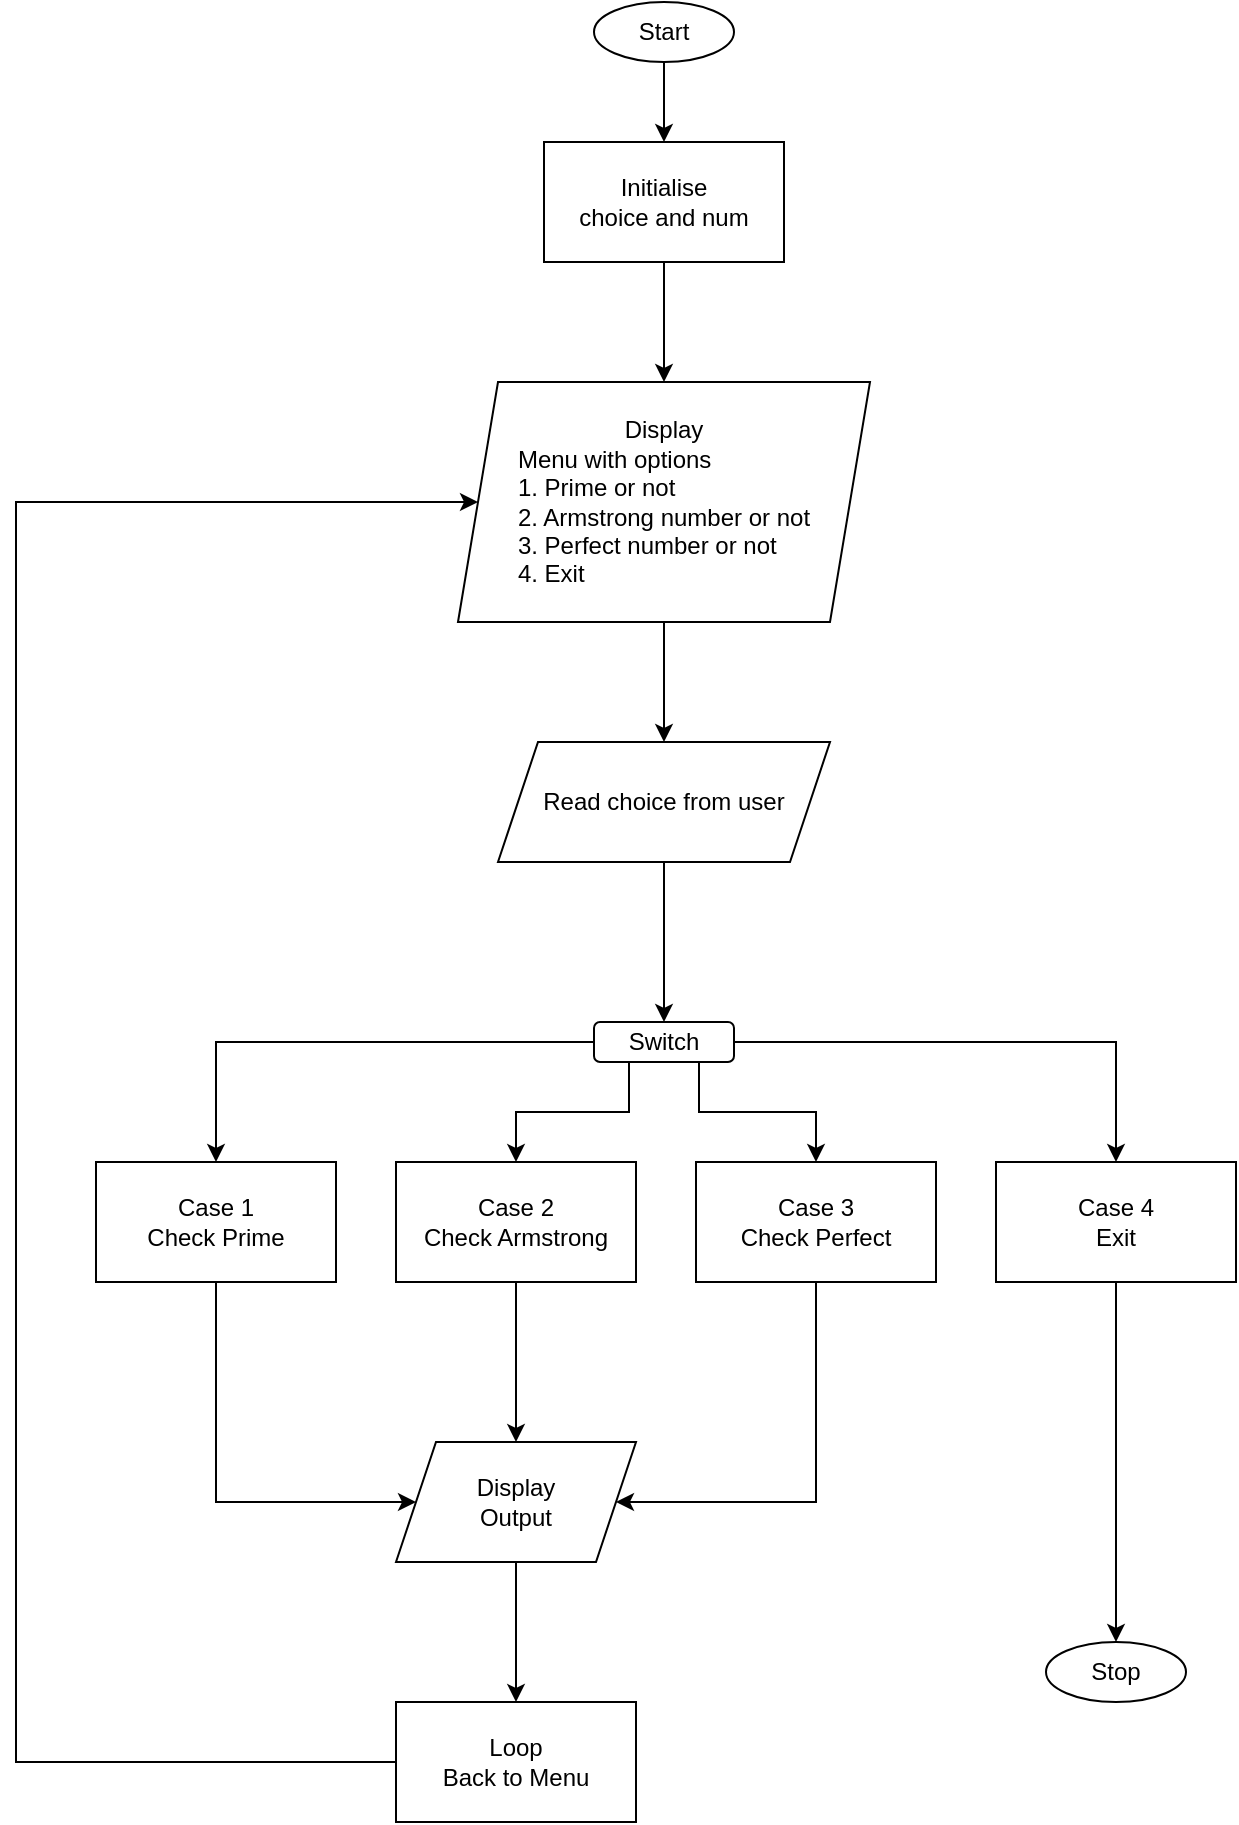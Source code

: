 <mxfile version="22.0.2" type="device">
  <diagram name="Page-1" id="PxScn23XMRLN_t7azS9L">
    <mxGraphModel dx="907" dy="608" grid="1" gridSize="10" guides="1" tooltips="1" connect="1" arrows="1" fold="1" page="1" pageScale="1" pageWidth="827" pageHeight="1169" math="0" shadow="0">
      <root>
        <mxCell id="0" />
        <mxCell id="1" parent="0" />
        <mxCell id="elx6NG6oF7splakxTCdl-28" style="edgeStyle=orthogonalEdgeStyle;rounded=0;orthogonalLoop=1;jettySize=auto;html=1;entryX=0.5;entryY=0;entryDx=0;entryDy=0;" edge="1" parent="1" source="elx6NG6oF7splakxTCdl-1" target="elx6NG6oF7splakxTCdl-2">
          <mxGeometry relative="1" as="geometry" />
        </mxCell>
        <mxCell id="elx6NG6oF7splakxTCdl-1" value="Start" style="ellipse;whiteSpace=wrap;html=1;" vertex="1" parent="1">
          <mxGeometry x="379" y="30" width="70" height="30" as="geometry" />
        </mxCell>
        <mxCell id="elx6NG6oF7splakxTCdl-27" style="edgeStyle=orthogonalEdgeStyle;rounded=0;orthogonalLoop=1;jettySize=auto;html=1;entryX=0.5;entryY=0;entryDx=0;entryDy=0;" edge="1" parent="1" source="elx6NG6oF7splakxTCdl-2" target="elx6NG6oF7splakxTCdl-3">
          <mxGeometry relative="1" as="geometry" />
        </mxCell>
        <mxCell id="elx6NG6oF7splakxTCdl-2" value="Initialise&lt;br&gt;choice and num" style="rounded=0;whiteSpace=wrap;html=1;" vertex="1" parent="1">
          <mxGeometry x="354" y="100" width="120" height="60" as="geometry" />
        </mxCell>
        <mxCell id="elx6NG6oF7splakxTCdl-20" style="edgeStyle=orthogonalEdgeStyle;rounded=0;orthogonalLoop=1;jettySize=auto;html=1;" edge="1" parent="1" source="elx6NG6oF7splakxTCdl-3" target="elx6NG6oF7splakxTCdl-5">
          <mxGeometry relative="1" as="geometry" />
        </mxCell>
        <mxCell id="elx6NG6oF7splakxTCdl-3" value="Display&lt;br&gt;&lt;div style=&quot;text-align: left;&quot;&gt;&lt;span style=&quot;background-color: initial;&quot;&gt;Menu with options&lt;/span&gt;&lt;/div&gt;&lt;div style=&quot;text-align: left;&quot;&gt;&lt;span style=&quot;background-color: initial;&quot;&gt;1. Prime or not&lt;/span&gt;&lt;/div&gt;&lt;div style=&quot;text-align: left;&quot;&gt;&lt;span style=&quot;background-color: initial;&quot;&gt;2. Armstrong number or not&lt;/span&gt;&lt;/div&gt;&lt;div style=&quot;text-align: left;&quot;&gt;&lt;span style=&quot;background-color: initial;&quot;&gt;3. Perfect number or not&lt;/span&gt;&lt;/div&gt;&lt;div style=&quot;text-align: left;&quot;&gt;&lt;span style=&quot;background-color: initial;&quot;&gt;4. Exit&lt;/span&gt;&lt;/div&gt;" style="shape=parallelogram;perimeter=parallelogramPerimeter;whiteSpace=wrap;html=1;fixedSize=1;" vertex="1" parent="1">
          <mxGeometry x="311" y="220" width="206" height="120" as="geometry" />
        </mxCell>
        <mxCell id="elx6NG6oF7splakxTCdl-10" style="edgeStyle=orthogonalEdgeStyle;rounded=0;orthogonalLoop=1;jettySize=auto;html=1;entryX=0.5;entryY=0;entryDx=0;entryDy=0;" edge="1" parent="1" source="elx6NG6oF7splakxTCdl-4" target="elx6NG6oF7splakxTCdl-6">
          <mxGeometry relative="1" as="geometry" />
        </mxCell>
        <mxCell id="elx6NG6oF7splakxTCdl-11" style="edgeStyle=orthogonalEdgeStyle;rounded=0;orthogonalLoop=1;jettySize=auto;html=1;exitX=0.25;exitY=1;exitDx=0;exitDy=0;" edge="1" parent="1" source="elx6NG6oF7splakxTCdl-4" target="elx6NG6oF7splakxTCdl-7">
          <mxGeometry relative="1" as="geometry" />
        </mxCell>
        <mxCell id="elx6NG6oF7splakxTCdl-12" style="edgeStyle=orthogonalEdgeStyle;rounded=0;orthogonalLoop=1;jettySize=auto;html=1;exitX=0.75;exitY=1;exitDx=0;exitDy=0;entryX=0.5;entryY=0;entryDx=0;entryDy=0;" edge="1" parent="1" source="elx6NG6oF7splakxTCdl-4" target="elx6NG6oF7splakxTCdl-8">
          <mxGeometry relative="1" as="geometry" />
        </mxCell>
        <mxCell id="elx6NG6oF7splakxTCdl-13" style="edgeStyle=orthogonalEdgeStyle;rounded=0;orthogonalLoop=1;jettySize=auto;html=1;" edge="1" parent="1" source="elx6NG6oF7splakxTCdl-4" target="elx6NG6oF7splakxTCdl-9">
          <mxGeometry relative="1" as="geometry" />
        </mxCell>
        <mxCell id="elx6NG6oF7splakxTCdl-4" value="Switch" style="rounded=1;whiteSpace=wrap;html=1;" vertex="1" parent="1">
          <mxGeometry x="379" y="540" width="70" height="20" as="geometry" />
        </mxCell>
        <mxCell id="elx6NG6oF7splakxTCdl-21" style="edgeStyle=orthogonalEdgeStyle;rounded=0;orthogonalLoop=1;jettySize=auto;html=1;entryX=0.5;entryY=0;entryDx=0;entryDy=0;" edge="1" parent="1" source="elx6NG6oF7splakxTCdl-5" target="elx6NG6oF7splakxTCdl-4">
          <mxGeometry relative="1" as="geometry" />
        </mxCell>
        <mxCell id="elx6NG6oF7splakxTCdl-5" value="Read choice from user" style="shape=parallelogram;perimeter=parallelogramPerimeter;whiteSpace=wrap;html=1;fixedSize=1;" vertex="1" parent="1">
          <mxGeometry x="331" y="400" width="166" height="60" as="geometry" />
        </mxCell>
        <mxCell id="elx6NG6oF7splakxTCdl-16" style="edgeStyle=orthogonalEdgeStyle;rounded=0;orthogonalLoop=1;jettySize=auto;html=1;entryX=0;entryY=0.5;entryDx=0;entryDy=0;" edge="1" parent="1" source="elx6NG6oF7splakxTCdl-6" target="elx6NG6oF7splakxTCdl-14">
          <mxGeometry relative="1" as="geometry">
            <Array as="points">
              <mxPoint x="190" y="780" />
            </Array>
          </mxGeometry>
        </mxCell>
        <mxCell id="elx6NG6oF7splakxTCdl-6" value="Case 1&lt;br&gt;Check Prime" style="rounded=0;whiteSpace=wrap;html=1;" vertex="1" parent="1">
          <mxGeometry x="130" y="610" width="120" height="60" as="geometry" />
        </mxCell>
        <mxCell id="elx6NG6oF7splakxTCdl-15" style="edgeStyle=orthogonalEdgeStyle;rounded=0;orthogonalLoop=1;jettySize=auto;html=1;" edge="1" parent="1" source="elx6NG6oF7splakxTCdl-7" target="elx6NG6oF7splakxTCdl-14">
          <mxGeometry relative="1" as="geometry" />
        </mxCell>
        <mxCell id="elx6NG6oF7splakxTCdl-7" value="Case 2&lt;br&gt;Check Armstrong" style="rounded=0;whiteSpace=wrap;html=1;" vertex="1" parent="1">
          <mxGeometry x="280" y="610" width="120" height="60" as="geometry" />
        </mxCell>
        <mxCell id="elx6NG6oF7splakxTCdl-17" style="edgeStyle=orthogonalEdgeStyle;rounded=0;orthogonalLoop=1;jettySize=auto;html=1;entryX=1;entryY=0.5;entryDx=0;entryDy=0;" edge="1" parent="1" source="elx6NG6oF7splakxTCdl-8" target="elx6NG6oF7splakxTCdl-14">
          <mxGeometry relative="1" as="geometry">
            <Array as="points">
              <mxPoint x="490" y="780" />
            </Array>
          </mxGeometry>
        </mxCell>
        <mxCell id="elx6NG6oF7splakxTCdl-8" value="Case 3&lt;br&gt;Check Perfect" style="rounded=0;whiteSpace=wrap;html=1;" vertex="1" parent="1">
          <mxGeometry x="430" y="610" width="120" height="60" as="geometry" />
        </mxCell>
        <mxCell id="elx6NG6oF7splakxTCdl-23" style="edgeStyle=orthogonalEdgeStyle;rounded=0;orthogonalLoop=1;jettySize=auto;html=1;" edge="1" parent="1" source="elx6NG6oF7splakxTCdl-9" target="elx6NG6oF7splakxTCdl-22">
          <mxGeometry relative="1" as="geometry" />
        </mxCell>
        <mxCell id="elx6NG6oF7splakxTCdl-9" value="Case 4&lt;br&gt;Exit" style="rounded=0;whiteSpace=wrap;html=1;" vertex="1" parent="1">
          <mxGeometry x="580" y="610" width="120" height="60" as="geometry" />
        </mxCell>
        <mxCell id="elx6NG6oF7splakxTCdl-19" style="edgeStyle=orthogonalEdgeStyle;rounded=0;orthogonalLoop=1;jettySize=auto;html=1;entryX=0.5;entryY=0;entryDx=0;entryDy=0;" edge="1" parent="1" source="elx6NG6oF7splakxTCdl-14" target="elx6NG6oF7splakxTCdl-18">
          <mxGeometry relative="1" as="geometry" />
        </mxCell>
        <mxCell id="elx6NG6oF7splakxTCdl-14" value="Display&lt;br&gt;Output" style="shape=parallelogram;perimeter=parallelogramPerimeter;whiteSpace=wrap;html=1;fixedSize=1;" vertex="1" parent="1">
          <mxGeometry x="280" y="750" width="120" height="60" as="geometry" />
        </mxCell>
        <mxCell id="elx6NG6oF7splakxTCdl-26" style="edgeStyle=orthogonalEdgeStyle;rounded=0;orthogonalLoop=1;jettySize=auto;html=1;entryX=0;entryY=0.5;entryDx=0;entryDy=0;" edge="1" parent="1" source="elx6NG6oF7splakxTCdl-18" target="elx6NG6oF7splakxTCdl-3">
          <mxGeometry relative="1" as="geometry">
            <Array as="points">
              <mxPoint x="90" y="910" />
              <mxPoint x="90" y="280" />
            </Array>
          </mxGeometry>
        </mxCell>
        <mxCell id="elx6NG6oF7splakxTCdl-18" value="Loop&lt;br&gt;Back to Menu" style="rounded=0;whiteSpace=wrap;html=1;" vertex="1" parent="1">
          <mxGeometry x="280" y="880" width="120" height="60" as="geometry" />
        </mxCell>
        <mxCell id="elx6NG6oF7splakxTCdl-22" value="Stop" style="ellipse;whiteSpace=wrap;html=1;" vertex="1" parent="1">
          <mxGeometry x="605" y="850" width="70" height="30" as="geometry" />
        </mxCell>
      </root>
    </mxGraphModel>
  </diagram>
</mxfile>
